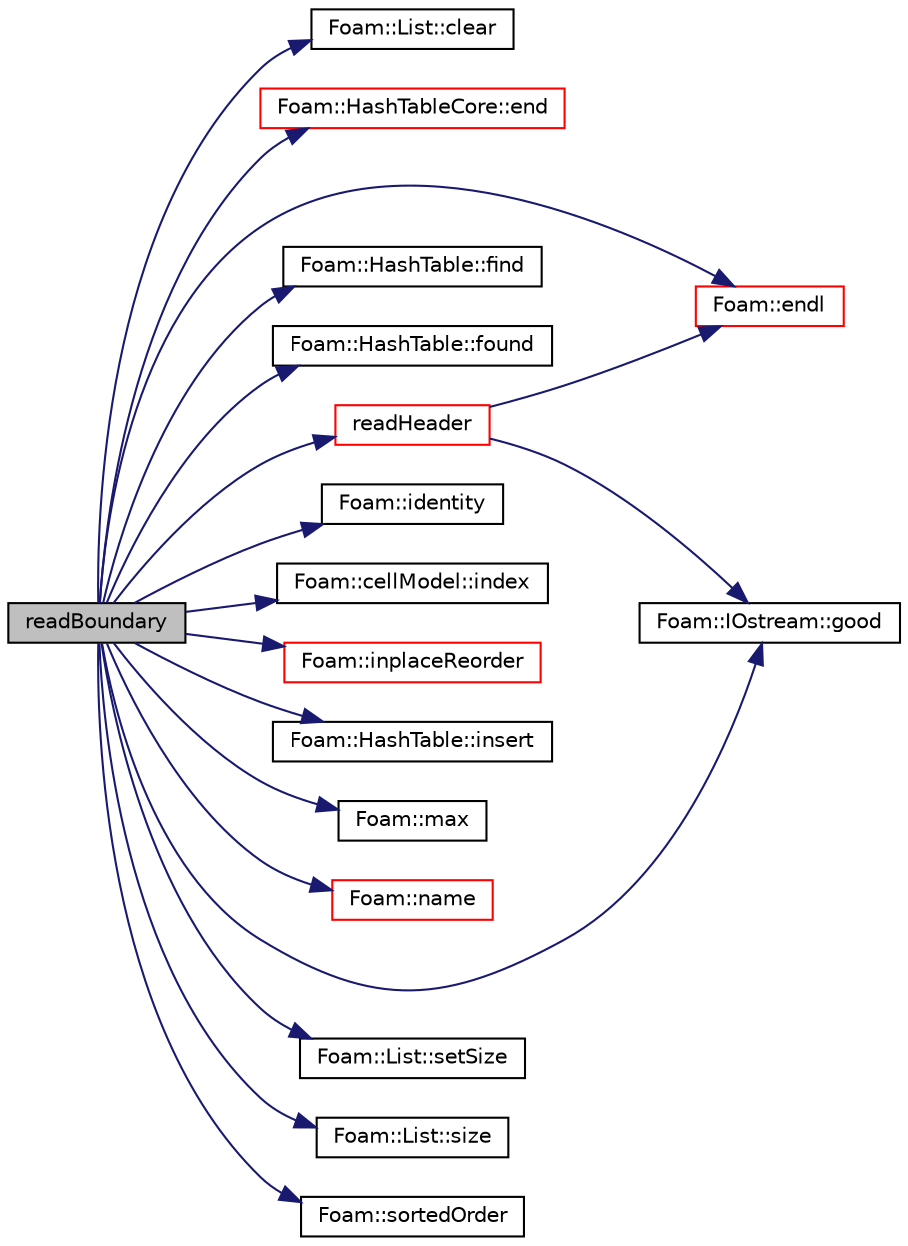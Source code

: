 digraph "readBoundary"
{
  bgcolor="transparent";
  edge [fontname="Helvetica",fontsize="10",labelfontname="Helvetica",labelfontsize="10"];
  node [fontname="Helvetica",fontsize="10",shape=record];
  rankdir="LR";
  Node534 [label="readBoundary",height=0.2,width=0.4,color="black", fillcolor="grey75", style="filled", fontcolor="black"];
  Node534 -> Node535 [color="midnightblue",fontsize="10",style="solid",fontname="Helvetica"];
  Node535 [label="Foam::List::clear",height=0.2,width=0.4,color="black",URL="$a26833.html#ac8bb3912a3ce86b15842e79d0b421204",tooltip="Clear the list, i.e. set size to zero. "];
  Node534 -> Node536 [color="midnightblue",fontsize="10",style="solid",fontname="Helvetica"];
  Node536 [label="Foam::HashTableCore::end",height=0.2,width=0.4,color="red",URL="$a26849.html#a540580a296c0ff351686ceb4f27b6fe6",tooltip="iteratorEnd set to beyond the end of any HashTable "];
  Node534 -> Node544 [color="midnightblue",fontsize="10",style="solid",fontname="Helvetica"];
  Node544 [label="Foam::endl",height=0.2,width=0.4,color="red",URL="$a21851.html#a2db8fe02a0d3909e9351bb4275b23ce4",tooltip="Add newline and flush stream. "];
  Node534 -> Node546 [color="midnightblue",fontsize="10",style="solid",fontname="Helvetica"];
  Node546 [label="Foam::HashTable::find",height=0.2,width=0.4,color="black",URL="$a26841.html#a76b2c74ebd9f33fa9f76261b027ffc11",tooltip="Find and return an iterator set at the hashedEntry. "];
  Node534 -> Node547 [color="midnightblue",fontsize="10",style="solid",fontname="Helvetica"];
  Node547 [label="Foam::HashTable::found",height=0.2,width=0.4,color="black",URL="$a26841.html#a9a7a02c333e3e98344a1e5b891c4d985",tooltip="Return true if hashedEntry is found in table. "];
  Node534 -> Node548 [color="midnightblue",fontsize="10",style="solid",fontname="Helvetica"];
  Node548 [label="Foam::IOstream::good",height=0.2,width=0.4,color="black",URL="$a27333.html#abdcc7f96f487faadc7769afcf58fe992",tooltip="Return true if next operation might succeed. "];
  Node534 -> Node549 [color="midnightblue",fontsize="10",style="solid",fontname="Helvetica"];
  Node549 [label="Foam::identity",height=0.2,width=0.4,color="black",URL="$a21851.html#a36af96cb841435845fffb4fe69208490",tooltip="Create identity map (map[i] == i) of given length. "];
  Node534 -> Node550 [color="midnightblue",fontsize="10",style="solid",fontname="Helvetica"];
  Node550 [label="Foam::cellModel::index",height=0.2,width=0.4,color="black",URL="$a28349.html#a4a438520bb14406481732edc13c119c7",tooltip="Return index of model in the model list. "];
  Node534 -> Node551 [color="midnightblue",fontsize="10",style="solid",fontname="Helvetica"];
  Node551 [label="Foam::inplaceReorder",height=0.2,width=0.4,color="red",URL="$a21851.html#afacafc96b1d456a8ba5cfb6c77ff9eb7",tooltip="Inplace reorder the elements of a list. "];
  Node534 -> Node555 [color="midnightblue",fontsize="10",style="solid",fontname="Helvetica"];
  Node555 [label="Foam::HashTable::insert",height=0.2,width=0.4,color="black",URL="$a26841.html#a5eee1e0e199ad59b9cb3916cd42156e0",tooltip="Insert a new hashedEntry. "];
  Node534 -> Node556 [color="midnightblue",fontsize="10",style="solid",fontname="Helvetica"];
  Node556 [label="Foam::max",height=0.2,width=0.4,color="black",URL="$a21851.html#ac993e906cf2774ae77e666bc24e81733"];
  Node534 -> Node557 [color="midnightblue",fontsize="10",style="solid",fontname="Helvetica"];
  Node557 [label="Foam::name",height=0.2,width=0.4,color="red",URL="$a21851.html#adcb0df2bd4953cb6bb390272d8263c3a",tooltip="Return a string representation of a complex. "];
  Node534 -> Node560 [color="midnightblue",fontsize="10",style="solid",fontname="Helvetica"];
  Node560 [label="readHeader",height=0.2,width=0.4,color="red",URL="$a22073.html#a5beda48cb9728cd30a1a100a77e7f17c",tooltip="Read header. "];
  Node560 -> Node548 [color="midnightblue",fontsize="10",style="solid",fontname="Helvetica"];
  Node560 -> Node544 [color="midnightblue",fontsize="10",style="solid",fontname="Helvetica"];
  Node534 -> Node600 [color="midnightblue",fontsize="10",style="solid",fontname="Helvetica"];
  Node600 [label="Foam::List::setSize",height=0.2,width=0.4,color="black",URL="$a26833.html#aedb985ffeaf1bdbfeccc2a8730405703",tooltip="Reset size of List. "];
  Node534 -> Node601 [color="midnightblue",fontsize="10",style="solid",fontname="Helvetica"];
  Node601 [label="Foam::List::size",height=0.2,width=0.4,color="black",URL="$a26833.html#a8a5f6fa29bd4b500caf186f60245b384",tooltip="Override size to be inconsistent with allocated storage. "];
  Node534 -> Node554 [color="midnightblue",fontsize="10",style="solid",fontname="Helvetica"];
  Node554 [label="Foam::sortedOrder",height=0.2,width=0.4,color="black",URL="$a21851.html#acf128ea037506c14446998bb7ca39264",tooltip="Generate the (stable) sort order for the list. "];
}
